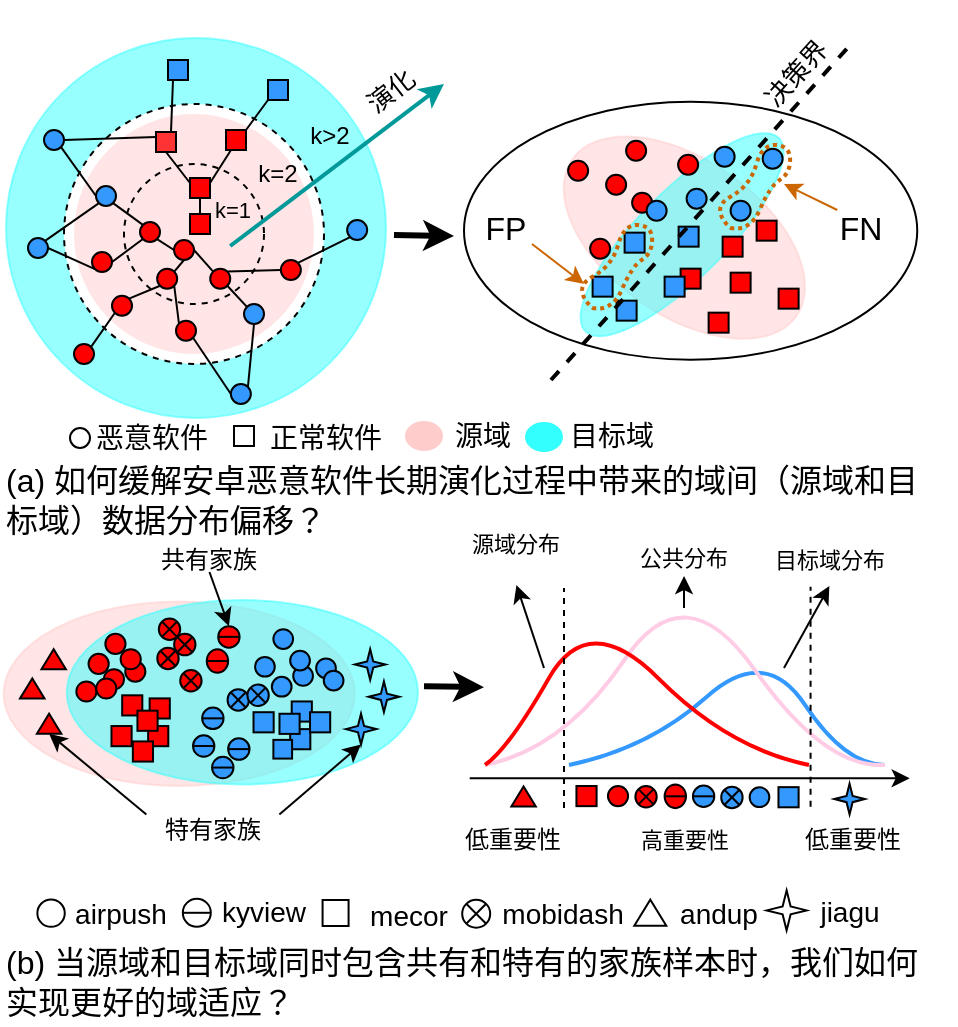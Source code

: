 <mxfile version="24.0.7" type="github">
  <diagram name="第 1 页" id="Jam8xNho5npcZTjq4bq5">
    <mxGraphModel dx="1224" dy="1978" grid="1" gridSize="10" guides="1" tooltips="1" connect="1" arrows="1" fold="1" page="1" pageScale="1" pageWidth="827" pageHeight="1169" math="0" shadow="0">
      <root>
        <mxCell id="0" />
        <mxCell id="1" parent="0" />
        <mxCell id="_DNDC2X9swd_PHKsb7SI-1" value="" style="ellipse;whiteSpace=wrap;html=1;fontColor=#000000;fillColor=none;" parent="1" vertex="1">
          <mxGeometry x="450" y="-961.17" width="226.62" height="129" as="geometry" />
        </mxCell>
        <mxCell id="_DNDC2X9swd_PHKsb7SI-2" value="" style="ellipse;whiteSpace=wrap;html=1;strokeColor=#FFCCCC;fillColor=#FFCCCC;rotation=-145;gradientColor=none;textOpacity=50;opacity=50;" parent="1" vertex="1">
          <mxGeometry x="491.81" y="-932.17" width="136.75" height="78" as="geometry" />
        </mxCell>
        <mxCell id="_DNDC2X9swd_PHKsb7SI-3" value="" style="ellipse;whiteSpace=wrap;html=1;strokeColor=#33FFFF;fillColor=#33FFFF;rotation=-45;gradientColor=none;textOpacity=50;opacity=50;" parent="1" vertex="1">
          <mxGeometry x="490.68" y="-916.56" width="136.75" height="43.79" as="geometry" />
        </mxCell>
        <mxCell id="_DNDC2X9swd_PHKsb7SI-4" value="" style="ellipse;whiteSpace=wrap;html=1;aspect=fixed;strokeColor=#33FFFF;fillColor=#33FFFF;opacity=50;" parent="1" vertex="1">
          <mxGeometry x="221" y="-993" width="190" height="190" as="geometry" />
        </mxCell>
        <mxCell id="_DNDC2X9swd_PHKsb7SI-5" value="" style="ellipse;whiteSpace=wrap;html=1;aspect=fixed;strokeColor=#000000;fillColor=#FFFFFF;dashed=1;" parent="1" vertex="1">
          <mxGeometry x="250" y="-960" width="130" height="130" as="geometry" />
        </mxCell>
        <mxCell id="_DNDC2X9swd_PHKsb7SI-6" value="" style="ellipse;whiteSpace=wrap;html=1;aspect=fixed;strokeColor=none;fillColor=#FFCCCC;dashed=1;opacity=50;" parent="1" vertex="1">
          <mxGeometry x="255" y="-955" width="120" height="120" as="geometry" />
        </mxCell>
        <mxCell id="_DNDC2X9swd_PHKsb7SI-7" value="" style="ellipse;whiteSpace=wrap;html=1;aspect=fixed;strokeColor=#000000;fillColor=none;dashed=1;" parent="1" vertex="1">
          <mxGeometry x="280" y="-930" width="70" height="70" as="geometry" />
        </mxCell>
        <mxCell id="_DNDC2X9swd_PHKsb7SI-8" style="rounded=0;orthogonalLoop=1;jettySize=auto;html=1;exitX=0.5;exitY=1;exitDx=0;exitDy=0;entryX=1;entryY=0;entryDx=0;entryDy=0;endArrow=none;endFill=0;" parent="1" source="_DNDC2X9swd_PHKsb7SI-9" target="_DNDC2X9swd_PHKsb7SI-13" edge="1">
          <mxGeometry relative="1" as="geometry" />
        </mxCell>
        <mxCell id="_DNDC2X9swd_PHKsb7SI-9" value="" style="ellipse;whiteSpace=wrap;html=1;aspect=fixed;strokeColor=#000000;fillColor=#FF0000;" parent="1" vertex="1">
          <mxGeometry x="305" y="-892" width="10" height="10" as="geometry" />
        </mxCell>
        <mxCell id="_DNDC2X9swd_PHKsb7SI-10" value="" style="endArrow=classic;html=1;rounded=0;strokeWidth=3;" parent="1" edge="1">
          <mxGeometry width="50" height="50" relative="1" as="geometry">
            <mxPoint x="415" y="-894.5" as="sourcePoint" />
            <mxPoint x="445" y="-894" as="targetPoint" />
          </mxGeometry>
        </mxCell>
        <mxCell id="_DNDC2X9swd_PHKsb7SI-11" style="rounded=0;orthogonalLoop=1;jettySize=auto;html=1;exitX=0;exitY=0;exitDx=0;exitDy=0;entryX=1;entryY=0.5;entryDx=0;entryDy=0;endArrow=none;endFill=0;" parent="1" source="_DNDC2X9swd_PHKsb7SI-12" target="_DNDC2X9swd_PHKsb7SI-9" edge="1">
          <mxGeometry relative="1" as="geometry" />
        </mxCell>
        <mxCell id="_DNDC2X9swd_PHKsb7SI-12" value="" style="ellipse;whiteSpace=wrap;html=1;aspect=fixed;strokeColor=#000000;fillColor=#FF0000;" parent="1" vertex="1">
          <mxGeometry x="323.12" y="-877.67" width="10" height="10" as="geometry" />
        </mxCell>
        <mxCell id="_DNDC2X9swd_PHKsb7SI-13" value="" style="ellipse;whiteSpace=wrap;html=1;aspect=fixed;strokeColor=#000000;fillColor=#FF0000;" parent="1" vertex="1">
          <mxGeometry x="296.58" y="-877.67" width="10" height="10" as="geometry" />
        </mxCell>
        <mxCell id="_DNDC2X9swd_PHKsb7SI-14" style="edgeStyle=none;rounded=0;orthogonalLoop=1;jettySize=auto;html=1;exitX=1;exitY=1;exitDx=0;exitDy=0;entryX=0;entryY=0.5;entryDx=0;entryDy=0;strokeColor=#000000;strokeWidth=1;endArrow=none;endFill=0;" parent="1" source="_DNDC2X9swd_PHKsb7SI-15" target="_DNDC2X9swd_PHKsb7SI-9" edge="1">
          <mxGeometry relative="1" as="geometry" />
        </mxCell>
        <mxCell id="_DNDC2X9swd_PHKsb7SI-15" value="" style="ellipse;whiteSpace=wrap;html=1;aspect=fixed;strokeColor=#000000;fillColor=#FF0000;" parent="1" vertex="1">
          <mxGeometry x="288" y="-901" width="10" height="10" as="geometry" />
        </mxCell>
        <mxCell id="_DNDC2X9swd_PHKsb7SI-16" style="edgeStyle=none;rounded=0;orthogonalLoop=1;jettySize=auto;html=1;exitX=1;exitY=0.5;exitDx=0;exitDy=0;entryX=0;entryY=1;entryDx=0;entryDy=0;strokeColor=#000000;strokeWidth=1;startArrow=none;startFill=0;endArrow=none;endFill=0;" parent="1" source="_DNDC2X9swd_PHKsb7SI-17" target="_DNDC2X9swd_PHKsb7SI-15" edge="1">
          <mxGeometry relative="1" as="geometry" />
        </mxCell>
        <mxCell id="_DNDC2X9swd_PHKsb7SI-17" value="" style="ellipse;whiteSpace=wrap;html=1;aspect=fixed;strokeColor=#000000;fillColor=#FF0000;" parent="1" vertex="1">
          <mxGeometry x="264" y="-886" width="10" height="10" as="geometry" />
        </mxCell>
        <mxCell id="_DNDC2X9swd_PHKsb7SI-18" style="edgeStyle=none;rounded=0;orthogonalLoop=1;jettySize=auto;html=1;exitX=0;exitY=0;exitDx=0;exitDy=0;entryX=1;entryY=1;entryDx=0;entryDy=0;endArrow=none;endFill=0;" parent="1" source="_DNDC2X9swd_PHKsb7SI-19" target="_DNDC2X9swd_PHKsb7SI-13" edge="1">
          <mxGeometry relative="1" as="geometry" />
        </mxCell>
        <mxCell id="_DNDC2X9swd_PHKsb7SI-19" value="" style="ellipse;whiteSpace=wrap;html=1;aspect=fixed;strokeColor=#000000;fillColor=#FF0000;" parent="1" vertex="1">
          <mxGeometry x="306" y="-851.67" width="10" height="10" as="geometry" />
        </mxCell>
        <mxCell id="_DNDC2X9swd_PHKsb7SI-20" style="edgeStyle=none;rounded=0;orthogonalLoop=1;jettySize=auto;html=1;exitX=1;exitY=0;exitDx=0;exitDy=0;entryX=0;entryY=1;entryDx=0;entryDy=0;endArrow=none;endFill=0;" parent="1" source="_DNDC2X9swd_PHKsb7SI-21" target="_DNDC2X9swd_PHKsb7SI-13" edge="1">
          <mxGeometry relative="1" as="geometry" />
        </mxCell>
        <mxCell id="_DNDC2X9swd_PHKsb7SI-21" value="" style="ellipse;whiteSpace=wrap;html=1;aspect=fixed;strokeColor=#000000;fillColor=#FF0000;" parent="1" vertex="1">
          <mxGeometry x="274" y="-864.17" width="10" height="10" as="geometry" />
        </mxCell>
        <mxCell id="_DNDC2X9swd_PHKsb7SI-22" style="edgeStyle=none;rounded=0;orthogonalLoop=1;jettySize=auto;html=1;exitX=0;exitY=0;exitDx=0;exitDy=0;entryX=1;entryY=1;entryDx=0;entryDy=0;endArrow=none;endFill=0;" parent="1" source="_DNDC2X9swd_PHKsb7SI-23" target="_DNDC2X9swd_PHKsb7SI-12" edge="1">
          <mxGeometry relative="1" as="geometry" />
        </mxCell>
        <mxCell id="_DNDC2X9swd_PHKsb7SI-23" value="" style="ellipse;whiteSpace=wrap;html=1;aspect=fixed;strokeColor=#000000;fillColor=#3399FF;" parent="1" vertex="1">
          <mxGeometry x="340" y="-860" width="10" height="10" as="geometry" />
        </mxCell>
        <mxCell id="_DNDC2X9swd_PHKsb7SI-24" style="edgeStyle=none;rounded=0;orthogonalLoop=1;jettySize=auto;html=1;exitX=0;exitY=0.5;exitDx=0;exitDy=0;entryX=1;entryY=0;entryDx=0;entryDy=0;endArrow=none;endFill=0;" parent="1" source="_DNDC2X9swd_PHKsb7SI-26" target="_DNDC2X9swd_PHKsb7SI-12" edge="1">
          <mxGeometry relative="1" as="geometry" />
        </mxCell>
        <mxCell id="_DNDC2X9swd_PHKsb7SI-25" style="edgeStyle=none;rounded=0;orthogonalLoop=1;jettySize=auto;html=1;exitX=1;exitY=0;exitDx=0;exitDy=0;entryX=0;entryY=1;entryDx=0;entryDy=0;strokeColor=#000000;strokeWidth=1;endArrow=none;endFill=0;" parent="1" source="_DNDC2X9swd_PHKsb7SI-26" target="_DNDC2X9swd_PHKsb7SI-47" edge="1">
          <mxGeometry relative="1" as="geometry" />
        </mxCell>
        <mxCell id="_DNDC2X9swd_PHKsb7SI-26" value="" style="ellipse;whiteSpace=wrap;html=1;aspect=fixed;strokeColor=#000000;fillColor=#FF0000;" parent="1" vertex="1">
          <mxGeometry x="358.43" y="-882" width="10" height="10" as="geometry" />
        </mxCell>
        <mxCell id="_DNDC2X9swd_PHKsb7SI-27" style="edgeStyle=none;rounded=0;orthogonalLoop=1;jettySize=auto;html=1;exitX=1;exitY=1;exitDx=0;exitDy=0;entryX=0;entryY=0;entryDx=0;entryDy=0;strokeColor=#000000;strokeWidth=1;startArrow=none;startFill=0;endArrow=none;endFill=0;" parent="1" source="_DNDC2X9swd_PHKsb7SI-28" target="_DNDC2X9swd_PHKsb7SI-15" edge="1">
          <mxGeometry relative="1" as="geometry" />
        </mxCell>
        <mxCell id="_DNDC2X9swd_PHKsb7SI-28" value="" style="ellipse;whiteSpace=wrap;html=1;aspect=fixed;strokeColor=#000000;fillColor=#3399FF;" parent="1" vertex="1">
          <mxGeometry x="266" y="-919" width="10" height="10" as="geometry" />
        </mxCell>
        <mxCell id="_DNDC2X9swd_PHKsb7SI-29" style="edgeStyle=none;rounded=0;orthogonalLoop=1;jettySize=auto;html=1;exitX=1;exitY=0.5;exitDx=0;exitDy=0;entryX=0;entryY=0.25;entryDx=0;entryDy=0;strokeColor=#000000;strokeWidth=1;endArrow=none;endFill=0;" parent="1" source="_DNDC2X9swd_PHKsb7SI-31" target="_DNDC2X9swd_PHKsb7SI-36" edge="1">
          <mxGeometry relative="1" as="geometry" />
        </mxCell>
        <mxCell id="_DNDC2X9swd_PHKsb7SI-30" style="edgeStyle=none;rounded=0;orthogonalLoop=1;jettySize=auto;html=1;exitX=1;exitY=1;exitDx=0;exitDy=0;entryX=0;entryY=0.5;entryDx=0;entryDy=0;strokeColor=#000000;strokeWidth=1;endArrow=none;endFill=0;" parent="1" source="_DNDC2X9swd_PHKsb7SI-31" target="_DNDC2X9swd_PHKsb7SI-28" edge="1">
          <mxGeometry relative="1" as="geometry" />
        </mxCell>
        <mxCell id="_DNDC2X9swd_PHKsb7SI-31" value="" style="ellipse;whiteSpace=wrap;html=1;aspect=fixed;strokeColor=#000000;fillColor=#3399FF;" parent="1" vertex="1">
          <mxGeometry x="240" y="-947" width="10" height="10" as="geometry" />
        </mxCell>
        <mxCell id="_DNDC2X9swd_PHKsb7SI-32" value="" style="whiteSpace=wrap;html=1;aspect=fixed;strokeColor=#000000;fillColor=#FF0000;" parent="1" vertex="1">
          <mxGeometry x="313" y="-923" width="10" height="10" as="geometry" />
        </mxCell>
        <mxCell id="_DNDC2X9swd_PHKsb7SI-33" style="edgeStyle=none;rounded=0;orthogonalLoop=1;jettySize=auto;html=1;exitX=0.25;exitY=1;exitDx=0;exitDy=0;entryX=1;entryY=0.25;entryDx=0;entryDy=0;strokeColor=#000000;strokeWidth=1;endArrow=none;endFill=0;" parent="1" source="_DNDC2X9swd_PHKsb7SI-34" target="_DNDC2X9swd_PHKsb7SI-32" edge="1">
          <mxGeometry relative="1" as="geometry" />
        </mxCell>
        <mxCell id="_DNDC2X9swd_PHKsb7SI-34" value="" style="whiteSpace=wrap;html=1;aspect=fixed;strokeColor=#000000;fillColor=#FF0000;" parent="1" vertex="1">
          <mxGeometry x="331" y="-947" width="10" height="10" as="geometry" />
        </mxCell>
        <mxCell id="_DNDC2X9swd_PHKsb7SI-35" style="edgeStyle=none;rounded=0;orthogonalLoop=1;jettySize=auto;html=1;exitX=0.5;exitY=1;exitDx=0;exitDy=0;entryX=0;entryY=0.25;entryDx=0;entryDy=0;strokeColor=#000000;strokeWidth=1;endArrow=none;endFill=0;" parent="1" source="_DNDC2X9swd_PHKsb7SI-36" target="_DNDC2X9swd_PHKsb7SI-32" edge="1">
          <mxGeometry relative="1" as="geometry" />
        </mxCell>
        <mxCell id="_DNDC2X9swd_PHKsb7SI-36" value="" style="whiteSpace=wrap;html=1;aspect=fixed;strokeColor=#000000;fillColor=#FF3333;" parent="1" vertex="1">
          <mxGeometry x="296" y="-946" width="10" height="10" as="geometry" />
        </mxCell>
        <mxCell id="_DNDC2X9swd_PHKsb7SI-37" style="edgeStyle=none;rounded=0;orthogonalLoop=1;jettySize=auto;html=1;exitX=0.25;exitY=1;exitDx=0;exitDy=0;entryX=0.75;entryY=0;entryDx=0;entryDy=0;strokeColor=#000000;strokeWidth=1;endArrow=none;endFill=0;" parent="1" source="_DNDC2X9swd_PHKsb7SI-38" target="_DNDC2X9swd_PHKsb7SI-36" edge="1">
          <mxGeometry relative="1" as="geometry" />
        </mxCell>
        <mxCell id="_DNDC2X9swd_PHKsb7SI-38" value="" style="whiteSpace=wrap;html=1;aspect=fixed;strokeColor=#000000;fillColor=#3399FF;" parent="1" vertex="1">
          <mxGeometry x="302" y="-982" width="10" height="10" as="geometry" />
        </mxCell>
        <mxCell id="_DNDC2X9swd_PHKsb7SI-39" style="edgeStyle=none;rounded=0;orthogonalLoop=1;jettySize=auto;html=1;exitX=0;exitY=1;exitDx=0;exitDy=0;entryX=1;entryY=0;entryDx=0;entryDy=0;strokeColor=#000000;strokeWidth=1;endArrow=none;endFill=0;" parent="1" source="_DNDC2X9swd_PHKsb7SI-40" target="_DNDC2X9swd_PHKsb7SI-34" edge="1">
          <mxGeometry relative="1" as="geometry" />
        </mxCell>
        <mxCell id="_DNDC2X9swd_PHKsb7SI-40" value="" style="whiteSpace=wrap;html=1;aspect=fixed;strokeColor=#000000;fillColor=#3399FF;" parent="1" vertex="1">
          <mxGeometry x="352" y="-972" width="10" height="10" as="geometry" />
        </mxCell>
        <mxCell id="_DNDC2X9swd_PHKsb7SI-41" style="edgeStyle=none;rounded=0;orthogonalLoop=1;jettySize=auto;html=1;exitX=1;exitY=0.5;exitDx=0;exitDy=0;entryX=0;entryY=1;entryDx=0;entryDy=0;strokeColor=#000000;strokeWidth=1;endArrow=none;endFill=0;" parent="1" source="_DNDC2X9swd_PHKsb7SI-43" target="_DNDC2X9swd_PHKsb7SI-17" edge="1">
          <mxGeometry relative="1" as="geometry" />
        </mxCell>
        <mxCell id="_DNDC2X9swd_PHKsb7SI-42" style="edgeStyle=none;rounded=0;orthogonalLoop=1;jettySize=auto;html=1;exitX=1;exitY=0;exitDx=0;exitDy=0;entryX=0;entryY=1;entryDx=0;entryDy=0;strokeColor=#000000;strokeWidth=1;endArrow=none;endFill=0;" parent="1" source="_DNDC2X9swd_PHKsb7SI-43" target="_DNDC2X9swd_PHKsb7SI-28" edge="1">
          <mxGeometry relative="1" as="geometry" />
        </mxCell>
        <mxCell id="_DNDC2X9swd_PHKsb7SI-43" value="" style="ellipse;whiteSpace=wrap;html=1;aspect=fixed;strokeColor=#000000;fillColor=#3399FF;" parent="1" vertex="1">
          <mxGeometry x="232" y="-893" width="10" height="10" as="geometry" />
        </mxCell>
        <mxCell id="_DNDC2X9swd_PHKsb7SI-44" style="edgeStyle=none;rounded=0;orthogonalLoop=1;jettySize=auto;html=1;exitX=1;exitY=0;exitDx=0;exitDy=0;entryX=0.5;entryY=1;entryDx=0;entryDy=0;strokeColor=#000000;strokeWidth=1;endArrow=none;endFill=0;" parent="1" source="_DNDC2X9swd_PHKsb7SI-46" target="_DNDC2X9swd_PHKsb7SI-23" edge="1">
          <mxGeometry relative="1" as="geometry" />
        </mxCell>
        <mxCell id="_DNDC2X9swd_PHKsb7SI-45" style="edgeStyle=none;rounded=0;orthogonalLoop=1;jettySize=auto;html=1;exitX=0;exitY=0.5;exitDx=0;exitDy=0;entryX=1;entryY=1;entryDx=0;entryDy=0;strokeColor=#000000;strokeWidth=1;endArrow=none;endFill=0;" parent="1" source="_DNDC2X9swd_PHKsb7SI-46" target="_DNDC2X9swd_PHKsb7SI-19" edge="1">
          <mxGeometry relative="1" as="geometry" />
        </mxCell>
        <mxCell id="_DNDC2X9swd_PHKsb7SI-46" value="" style="ellipse;whiteSpace=wrap;html=1;aspect=fixed;strokeColor=#000000;fillColor=#3399FF;" parent="1" vertex="1">
          <mxGeometry x="333.43" y="-820" width="10" height="10" as="geometry" />
        </mxCell>
        <mxCell id="_DNDC2X9swd_PHKsb7SI-47" value="" style="ellipse;whiteSpace=wrap;html=1;aspect=fixed;strokeColor=#000000;fillColor=#3399FF;" parent="1" vertex="1">
          <mxGeometry x="391.58" y="-902" width="10" height="10" as="geometry" />
        </mxCell>
        <mxCell id="_DNDC2X9swd_PHKsb7SI-48" style="edgeStyle=none;rounded=0;orthogonalLoop=1;jettySize=auto;html=1;exitX=1;exitY=0;exitDx=0;exitDy=0;entryX=0;entryY=1;entryDx=0;entryDy=0;strokeColor=#000000;strokeWidth=1;startArrow=none;startFill=0;endArrow=none;endFill=0;" parent="1" source="_DNDC2X9swd_PHKsb7SI-49" target="_DNDC2X9swd_PHKsb7SI-21" edge="1">
          <mxGeometry relative="1" as="geometry" />
        </mxCell>
        <mxCell id="_DNDC2X9swd_PHKsb7SI-49" value="" style="ellipse;whiteSpace=wrap;html=1;aspect=fixed;strokeColor=#000000;fillColor=#FF0000;" parent="1" vertex="1">
          <mxGeometry x="255" y="-840" width="10" height="10" as="geometry" />
        </mxCell>
        <mxCell id="_DNDC2X9swd_PHKsb7SI-50" value="" style="endArrow=classic;html=1;rounded=0;strokeWidth=2;strokeColor=#009999;" parent="1" edge="1">
          <mxGeometry width="50" height="50" relative="1" as="geometry">
            <mxPoint x="333.09" y="-889" as="sourcePoint" />
            <mxPoint x="440" y="-970" as="targetPoint" />
          </mxGeometry>
        </mxCell>
        <mxCell id="_DNDC2X9swd_PHKsb7SI-51" value="&lt;font style=&quot;font-size: 13px;&quot;&gt;演化&lt;/font&gt;" style="text;html=1;strokeColor=none;fillColor=none;align=center;verticalAlign=middle;whiteSpace=wrap;rounded=0;fontSize=16;rotation=322;" parent="1" vertex="1">
          <mxGeometry x="392.43" y="-977.38" width="41.47" height="18.76" as="geometry" />
        </mxCell>
        <mxCell id="_DNDC2X9swd_PHKsb7SI-52" value="&lt;font style=&quot;font-size: 13px;&quot;&gt;决策界&lt;/font&gt;" style="text;html=1;strokeColor=none;fillColor=none;align=center;verticalAlign=middle;whiteSpace=wrap;rounded=0;fontSize=16;rotation=312;" parent="1" vertex="1">
          <mxGeometry x="584.71" y="-994.84" width="60" height="37" as="geometry" />
        </mxCell>
        <mxCell id="_DNDC2X9swd_PHKsb7SI-53" value="" style="ellipse;whiteSpace=wrap;html=1;aspect=fixed;strokeColor=#000000;fontSize=16;fillColor=#FFFFFF;gradientColor=none;rotation=-90;container=0;" parent="1" vertex="1">
          <mxGeometry x="236.68" y="-562.27" width="13.696" height="13.696" as="geometry" />
        </mxCell>
        <mxCell id="_DNDC2X9swd_PHKsb7SI-54" value="" style="ellipse;whiteSpace=wrap;html=1;aspect=fixed;strokeColor=#000000;fillColor=#FFFFFF;" parent="1" vertex="1">
          <mxGeometry x="253" y="-798" width="10" height="10" as="geometry" />
        </mxCell>
        <mxCell id="_DNDC2X9swd_PHKsb7SI-55" value="&lt;span style=&quot;font-size: 14px;&quot;&gt;恶意软件&lt;/span&gt;" style="text;html=1;strokeColor=none;fillColor=none;align=center;verticalAlign=middle;whiteSpace=wrap;rounded=0;fontSize=16;" parent="1" vertex="1">
          <mxGeometry x="261" y="-809" width="66" height="30" as="geometry" />
        </mxCell>
        <mxCell id="_DNDC2X9swd_PHKsb7SI-56" value="" style="whiteSpace=wrap;html=1;aspect=fixed;strokeColor=#000000;fillColor=#FFFFFF;" parent="1" vertex="1">
          <mxGeometry x="335" y="-799" width="10" height="10" as="geometry" />
        </mxCell>
        <mxCell id="_DNDC2X9swd_PHKsb7SI-57" value="&lt;span style=&quot;font-size: 14px;&quot;&gt;正常软件&lt;/span&gt;" style="text;html=1;strokeColor=none;fillColor=none;align=center;verticalAlign=middle;whiteSpace=wrap;rounded=0;fontSize=16;" parent="1" vertex="1">
          <mxGeometry x="348" y="-809" width="66" height="30" as="geometry" />
        </mxCell>
        <mxCell id="_DNDC2X9swd_PHKsb7SI-58" value="" style="ellipse;whiteSpace=wrap;html=1;strokeColor=#FFFFFF;fontSize=14;fillColor=#FFCCCC;gradientColor=none;" parent="1" vertex="1">
          <mxGeometry x="420" y="-802" width="20" height="16" as="geometry" />
        </mxCell>
        <mxCell id="_DNDC2X9swd_PHKsb7SI-59" value="" style="ellipse;whiteSpace=wrap;html=1;strokeColor=#FFFFFF;fontSize=14;fillColor=#33FFFF;gradientColor=none;" parent="1" vertex="1">
          <mxGeometry x="480.0" y="-801.5" width="20" height="16" as="geometry" />
        </mxCell>
        <mxCell id="_DNDC2X9swd_PHKsb7SI-60" value="源域" style="text;html=1;strokeColor=none;fillColor=none;align=center;verticalAlign=middle;whiteSpace=wrap;rounded=0;fontSize=14;" parent="1" vertex="1">
          <mxGeometry x="439.06" y="-803" width="40.94" height="18" as="geometry" />
        </mxCell>
        <mxCell id="_DNDC2X9swd_PHKsb7SI-61" value="目标域" style="text;html=1;strokeColor=none;fillColor=none;align=center;verticalAlign=middle;whiteSpace=wrap;rounded=0;fontSize=14;" parent="1" vertex="1">
          <mxGeometry x="501.0" y="-802.5" width="45.54" height="17" as="geometry" />
        </mxCell>
        <mxCell id="_DNDC2X9swd_PHKsb7SI-62" value="&lt;span style=&quot;font-size: 14px;&quot;&gt;airpush&lt;/span&gt;" style="text;html=1;strokeColor=none;fillColor=none;align=center;verticalAlign=middle;whiteSpace=wrap;rounded=0;fontSize=16;" parent="1" vertex="1">
          <mxGeometry x="251.76" y="-564.27" width="52.87" height="16.27" as="geometry" />
        </mxCell>
        <mxCell id="_DNDC2X9swd_PHKsb7SI-63" value="" style="verticalLabelPosition=bottom;verticalAlign=top;html=1;shape=mxgraph.basic.4_point_star_2;dx=0.8;strokeColor=#000000;fontSize=16;fillColor=#FFFFFF;gradientColor=none;rotation=-90;" parent="1" vertex="1">
          <mxGeometry x="601.31" y="-566.8" width="20" height="20" as="geometry" />
        </mxCell>
        <mxCell id="_DNDC2X9swd_PHKsb7SI-64" value="" style="verticalLabelPosition=bottom;verticalAlign=top;html=1;shape=mxgraph.basic.acute_triangle;dx=0.5;rotation=0;fillColor=#FFFFFF;" parent="1" vertex="1">
          <mxGeometry x="535.15" y="-562.12" width="16" height="13" as="geometry" />
        </mxCell>
        <mxCell id="_DNDC2X9swd_PHKsb7SI-65" style="edgeStyle=none;rounded=0;orthogonalLoop=1;jettySize=auto;html=1;exitX=1;exitY=1;exitDx=0;exitDy=0;strokeColor=#CC6600;strokeWidth=1;endArrow=classic;endFill=1;" parent="1" source="_DNDC2X9swd_PHKsb7SI-66" edge="1">
          <mxGeometry relative="1" as="geometry">
            <mxPoint x="510" y="-870" as="targetPoint" />
          </mxGeometry>
        </mxCell>
        <mxCell id="_DNDC2X9swd_PHKsb7SI-66" value="FP" style="text;html=1;strokeColor=none;fillColor=none;align=center;verticalAlign=middle;whiteSpace=wrap;rounded=0;fontSize=16;rotation=0;" parent="1" vertex="1">
          <mxGeometry x="457.68" y="-905.67" width="26.32" height="15.67" as="geometry" />
        </mxCell>
        <mxCell id="_DNDC2X9swd_PHKsb7SI-67" style="edgeStyle=none;rounded=0;orthogonalLoop=1;jettySize=auto;html=1;exitX=0;exitY=0;exitDx=0;exitDy=0;strokeColor=#CC6600;strokeWidth=1;endArrow=classic;endFill=1;" parent="1" source="_DNDC2X9swd_PHKsb7SI-68" edge="1">
          <mxGeometry relative="1" as="geometry">
            <mxPoint x="610" y="-920" as="targetPoint" />
          </mxGeometry>
        </mxCell>
        <mxCell id="_DNDC2X9swd_PHKsb7SI-68" value="FN" style="text;html=1;strokeColor=none;fillColor=none;align=center;verticalAlign=middle;whiteSpace=wrap;rounded=0;fontSize=16;rotation=0;" parent="1" vertex="1">
          <mxGeometry x="636.62" y="-907" width="23.38" height="17" as="geometry" />
        </mxCell>
        <mxCell id="_DNDC2X9swd_PHKsb7SI-69" value="" style="ellipse;whiteSpace=wrap;html=1;aspect=fixed;strokeColor=#000000;fillColor=#FF0000;" parent="1" vertex="1">
          <mxGeometry x="513.06" y="-892.67" width="10" height="10" as="geometry" />
        </mxCell>
        <mxCell id="_DNDC2X9swd_PHKsb7SI-70" value="" style="whiteSpace=wrap;html=1;aspect=fixed;strokeColor=#000000;fillColor=#FF0000;" parent="1" vertex="1">
          <mxGeometry x="583.31" y="-875.67" width="10" height="10" as="geometry" />
        </mxCell>
        <mxCell id="_DNDC2X9swd_PHKsb7SI-71" value="" style="ellipse;whiteSpace=wrap;html=1;aspect=fixed;strokeColor=#000000;fillColor=#3399FF;" parent="1" vertex="1">
          <mxGeometry x="575.31" y="-938.67" width="10" height="10" as="geometry" />
        </mxCell>
        <mxCell id="_DNDC2X9swd_PHKsb7SI-72" value="" style="whiteSpace=wrap;html=1;aspect=fixed;strokeColor=#000000;fillColor=#3399FF;" parent="1" vertex="1">
          <mxGeometry x="526.31" y="-861.67" width="10" height="10" as="geometry" />
        </mxCell>
        <mxCell id="_DNDC2X9swd_PHKsb7SI-73" value="" style="ellipse;whiteSpace=wrap;html=1;aspect=fixed;strokeColor=#000000;fillColor=#FF0000;" parent="1" vertex="1">
          <mxGeometry x="531.06" y="-941.67" width="10" height="10" as="geometry" />
        </mxCell>
        <mxCell id="_DNDC2X9swd_PHKsb7SI-74" value="" style="ellipse;whiteSpace=wrap;html=1;aspect=fixed;strokeColor=#000000;fillColor=#FF0000;" parent="1" vertex="1">
          <mxGeometry x="502.06" y="-931.67" width="10" height="10" as="geometry" />
        </mxCell>
        <mxCell id="_DNDC2X9swd_PHKsb7SI-75" value="" style="ellipse;whiteSpace=wrap;html=1;aspect=fixed;strokeColor=#000000;fillColor=#FF0000;" parent="1" vertex="1">
          <mxGeometry x="534.06" y="-915.67" width="10" height="10" as="geometry" />
        </mxCell>
        <mxCell id="_DNDC2X9swd_PHKsb7SI-76" value="" style="ellipse;whiteSpace=wrap;html=1;aspect=fixed;strokeColor=#000000;fillColor=#FF0000;" parent="1" vertex="1">
          <mxGeometry x="521.06" y="-924.67" width="10" height="10" as="geometry" />
        </mxCell>
        <mxCell id="_DNDC2X9swd_PHKsb7SI-77" value="" style="whiteSpace=wrap;html=1;aspect=fixed;strokeColor=#000000;fillColor=#FF0000;" parent="1" vertex="1">
          <mxGeometry x="607.31" y="-867.67" width="10" height="10" as="geometry" />
        </mxCell>
        <mxCell id="_DNDC2X9swd_PHKsb7SI-78" value="" style="whiteSpace=wrap;html=1;aspect=fixed;strokeColor=#000000;fillColor=#FF0000;" parent="1" vertex="1">
          <mxGeometry x="579.31" y="-893.67" width="10" height="10" as="geometry" />
        </mxCell>
        <mxCell id="_DNDC2X9swd_PHKsb7SI-79" value="" style="whiteSpace=wrap;html=1;aspect=fixed;strokeColor=#000000;fillColor=#FF0000;direction=south;" parent="1" vertex="1">
          <mxGeometry x="572.31" y="-855.67" width="10" height="10" as="geometry" />
        </mxCell>
        <mxCell id="_DNDC2X9swd_PHKsb7SI-80" value="" style="whiteSpace=wrap;html=1;aspect=fixed;strokeColor=#000000;fillColor=#FF0000;" parent="1" vertex="1">
          <mxGeometry x="558.31" y="-877.67" width="10" height="10" as="geometry" />
        </mxCell>
        <mxCell id="_DNDC2X9swd_PHKsb7SI-81" value="" style="whiteSpace=wrap;html=1;aspect=fixed;strokeColor=#000000;fillColor=#3399FF;" parent="1" vertex="1">
          <mxGeometry x="550.31" y="-873.67" width="10" height="10" as="geometry" />
        </mxCell>
        <mxCell id="_DNDC2X9swd_PHKsb7SI-82" value="" style="whiteSpace=wrap;html=1;aspect=fixed;strokeColor=#000000;fillColor=#3399FF;" parent="1" vertex="1">
          <mxGeometry x="530.31" y="-895.67" width="10" height="10" as="geometry" />
        </mxCell>
        <mxCell id="_DNDC2X9swd_PHKsb7SI-83" value="" style="whiteSpace=wrap;html=1;aspect=fixed;strokeColor=#000000;fillColor=#3399FF;" parent="1" vertex="1">
          <mxGeometry x="557.31" y="-898.67" width="10" height="10" as="geometry" />
        </mxCell>
        <mxCell id="_DNDC2X9swd_PHKsb7SI-84" value="" style="ellipse;whiteSpace=wrap;html=1;aspect=fixed;strokeColor=#000000;fillColor=#3399FF;" parent="1" vertex="1">
          <mxGeometry x="599.31" y="-937.67" width="10" height="10" as="geometry" />
        </mxCell>
        <mxCell id="_DNDC2X9swd_PHKsb7SI-85" value="" style="ellipse;whiteSpace=wrap;html=1;aspect=fixed;strokeColor=#000000;fillColor=#3399FF;" parent="1" vertex="1">
          <mxGeometry x="541.31" y="-911.67" width="10" height="10" as="geometry" />
        </mxCell>
        <mxCell id="_DNDC2X9swd_PHKsb7SI-86" value="" style="ellipse;whiteSpace=wrap;html=1;aspect=fixed;strokeColor=#000000;fillColor=#3399FF;" parent="1" vertex="1">
          <mxGeometry x="561.31" y="-917.67" width="10" height="10" as="geometry" />
        </mxCell>
        <mxCell id="_DNDC2X9swd_PHKsb7SI-87" value="" style="ellipse;whiteSpace=wrap;html=1;aspect=fixed;strokeColor=#000000;fillColor=#3399FF;" parent="1" vertex="1">
          <mxGeometry x="583.31" y="-911.67" width="10" height="10" as="geometry" />
        </mxCell>
        <mxCell id="_DNDC2X9swd_PHKsb7SI-88" value="" style="whiteSpace=wrap;html=1;aspect=fixed;strokeColor=#000000;fillColor=#3399FF;" parent="1" vertex="1">
          <mxGeometry x="514.31" y="-873.67" width="10" height="10" as="geometry" />
        </mxCell>
        <mxCell id="_DNDC2X9swd_PHKsb7SI-89" value="" style="ellipse;whiteSpace=wrap;html=1;aspect=fixed;strokeColor=#000000;fillColor=#FF0000;" parent="1" vertex="1">
          <mxGeometry x="557.06" y="-934.67" width="10" height="10" as="geometry" />
        </mxCell>
        <mxCell id="_DNDC2X9swd_PHKsb7SI-90" value="" style="whiteSpace=wrap;html=1;aspect=fixed;strokeColor=#000000;fillColor=#FF0000;" parent="1" vertex="1">
          <mxGeometry x="596.31" y="-901.67" width="10" height="10" as="geometry" />
        </mxCell>
        <mxCell id="_DNDC2X9swd_PHKsb7SI-91" value="" style="endArrow=none;dashed=1;html=1;rounded=0;fontColor=#000000;startArrow=none;strokeWidth=2;" parent="1" edge="1">
          <mxGeometry width="50" height="50" relative="1" as="geometry">
            <mxPoint x="493.49" y="-822" as="sourcePoint" />
            <mxPoint x="643.49" y="-990" as="targetPoint" />
          </mxGeometry>
        </mxCell>
        <mxCell id="_DNDC2X9swd_PHKsb7SI-92" value="" style="curved=1;endArrow=none;html=1;rounded=0;endFill=0;strokeWidth=2;strokeColor=#CC6600;dashed=1;dashPattern=1 1;" parent="1" edge="1">
          <mxGeometry width="50" height="50" relative="1" as="geometry">
            <mxPoint x="583.06" y="-898" as="sourcePoint" />
            <mxPoint x="583.06" y="-898" as="targetPoint" />
            <Array as="points">
              <mxPoint x="593.06" y="-896" />
              <mxPoint x="603.06" y="-919" />
              <mxPoint x="613.06" y="-925.33" />
              <mxPoint x="613.06" y="-939" />
              <mxPoint x="599" y="-940" />
              <mxPoint x="593.06" y="-919" />
              <mxPoint x="573.06" y="-908" />
            </Array>
          </mxGeometry>
        </mxCell>
        <mxCell id="_DNDC2X9swd_PHKsb7SI-93" value="" style="curved=1;endArrow=none;html=1;rounded=0;endFill=0;strokeWidth=2;strokeColor=#CC6600;dashed=1;dashPattern=1 1;" parent="1" edge="1">
          <mxGeometry width="50" height="50" relative="1" as="geometry">
            <mxPoint x="514.06" y="-858" as="sourcePoint" />
            <mxPoint x="514.06" y="-858" as="targetPoint" />
            <Array as="points">
              <mxPoint x="524.06" y="-856" />
              <mxPoint x="534.06" y="-879" />
              <mxPoint x="544.06" y="-885.33" />
              <mxPoint x="544.06" y="-899" />
              <mxPoint x="530" y="-900" />
              <mxPoint x="524.06" y="-879" />
              <mxPoint x="504.06" y="-868" />
            </Array>
          </mxGeometry>
        </mxCell>
        <mxCell id="_DNDC2X9swd_PHKsb7SI-94" value="&lt;span style=&quot;font-size: 14px;&quot;&gt;mecor&lt;/span&gt;" style="text;html=1;strokeColor=none;fillColor=none;align=center;verticalAlign=middle;whiteSpace=wrap;rounded=0;fontSize=16;" parent="1" vertex="1">
          <mxGeometry x="398.59" y="-565.42" width="46.75" height="20" as="geometry" />
        </mxCell>
        <mxCell id="_DNDC2X9swd_PHKsb7SI-95" value="" style="whiteSpace=wrap;html=1;aspect=fixed;strokeColor=#000000;fontSize=16;fillColor=#FFFFFF;gradientColor=none;rotation=0;" parent="1" vertex="1">
          <mxGeometry x="379.29" y="-562" width="13" height="13" as="geometry" />
        </mxCell>
        <mxCell id="_DNDC2X9swd_PHKsb7SI-96" value="&lt;font style=&quot;font-size: 12px;&quot;&gt;特有家族&lt;/font&gt;" style="text;html=1;strokeColor=none;fillColor=none;align=center;verticalAlign=middle;whiteSpace=wrap;rounded=0;fontSize=14;" parent="1" vertex="1">
          <mxGeometry x="257.95" y="-604.77" width="132.97" height="14" as="geometry" />
        </mxCell>
        <mxCell id="_DNDC2X9swd_PHKsb7SI-97" value="&lt;font style=&quot;font-size: 12px;&quot;&gt;共有家族&lt;/font&gt;" style="text;html=1;strokeColor=none;fillColor=none;align=center;verticalAlign=middle;whiteSpace=wrap;rounded=0;fontSize=14;" parent="1" vertex="1">
          <mxGeometry x="267.27" y="-740" width="110.91" height="14" as="geometry" />
        </mxCell>
        <mxCell id="_DNDC2X9swd_PHKsb7SI-98" value="" style="shape=sumEllipse;perimeter=ellipsePerimeter;whiteSpace=wrap;html=1;backgroundOutline=1;fillColor=#FFFFFF;" parent="1" vertex="1">
          <mxGeometry x="449.1" y="-562.12" width="14" height="14" as="geometry" />
        </mxCell>
        <mxCell id="_DNDC2X9swd_PHKsb7SI-99" value="" style="shape=lineEllipse;perimeter=ellipsePerimeter;whiteSpace=wrap;html=1;backgroundOutline=1;fillColor=#FFFFFF;" parent="1" vertex="1">
          <mxGeometry x="309.41" y="-562.6" width="14" height="14" as="geometry" />
        </mxCell>
        <mxCell id="_DNDC2X9swd_PHKsb7SI-100" value="&lt;span style=&quot;font-size: 14px;&quot;&gt;mobidash&lt;/span&gt;" style="text;html=1;strokeColor=none;fillColor=none;align=center;verticalAlign=middle;whiteSpace=wrap;rounded=0;fontSize=16;" parent="1" vertex="1">
          <mxGeometry x="471.2" y="-565.8" width="56.8" height="20" as="geometry" />
        </mxCell>
        <mxCell id="_DNDC2X9swd_PHKsb7SI-101" value="&lt;span style=&quot;font-size: 14px;&quot;&gt;kyview&lt;/span&gt;" style="text;html=1;strokeColor=none;fillColor=none;align=center;verticalAlign=middle;whiteSpace=wrap;rounded=0;fontSize=16;" parent="1" vertex="1">
          <mxGeometry x="331.15" y="-566.8" width="37.94" height="20" as="geometry" />
        </mxCell>
        <mxCell id="_DNDC2X9swd_PHKsb7SI-102" style="edgeStyle=none;rounded=0;orthogonalLoop=1;jettySize=auto;html=1;entryX=1;entryY=0.5;entryDx=0;entryDy=0;strokeColor=#CC6600;strokeWidth=1;endArrow=classic;endFill=1;" parent="1" edge="1">
          <mxGeometry relative="1" as="geometry">
            <mxPoint x="474.73" y="-572" as="sourcePoint" />
            <mxPoint x="474.73" y="-572" as="targetPoint" />
          </mxGeometry>
        </mxCell>
        <mxCell id="_DNDC2X9swd_PHKsb7SI-103" style="edgeStyle=none;rounded=0;orthogonalLoop=1;jettySize=auto;html=1;exitX=0.5;exitY=0;exitDx=0;exitDy=0;entryX=0.5;entryY=1;entryDx=0;entryDy=0;strokeColor=#000000;strokeWidth=1;startArrow=none;startFill=0;endArrow=none;endFill=0;" parent="1" source="_DNDC2X9swd_PHKsb7SI-104" target="_DNDC2X9swd_PHKsb7SI-32" edge="1">
          <mxGeometry relative="1" as="geometry" />
        </mxCell>
        <mxCell id="_DNDC2X9swd_PHKsb7SI-104" value="" style="whiteSpace=wrap;html=1;aspect=fixed;strokeColor=#000000;fillColor=#FF0000;" parent="1" vertex="1">
          <mxGeometry x="313" y="-905" width="10" height="10" as="geometry" />
        </mxCell>
        <mxCell id="_DNDC2X9swd_PHKsb7SI-105" value="&lt;font style=&quot;font-size: 11px;&quot;&gt;k=1&lt;/font&gt;" style="text;html=1;strokeColor=none;fillColor=none;align=center;verticalAlign=middle;whiteSpace=wrap;rounded=0;" parent="1" vertex="1">
          <mxGeometry x="324.45" y="-912" width="20.55" height="10" as="geometry" />
        </mxCell>
        <mxCell id="_DNDC2X9swd_PHKsb7SI-106" value="k=2" style="text;html=1;strokeColor=none;fillColor=none;align=center;verticalAlign=middle;whiteSpace=wrap;rounded=0;" parent="1" vertex="1">
          <mxGeometry x="346" y="-934.67" width="22" height="19" as="geometry" />
        </mxCell>
        <mxCell id="_DNDC2X9swd_PHKsb7SI-107" value="k&amp;gt;2" style="text;html=1;strokeColor=none;fillColor=none;align=center;verticalAlign=middle;whiteSpace=wrap;rounded=0;" parent="1" vertex="1">
          <mxGeometry x="372.43" y="-953.67" width="22" height="19" as="geometry" />
        </mxCell>
        <mxCell id="_DNDC2X9swd_PHKsb7SI-108" value="&lt;span style=&quot;font-size: 14px;&quot;&gt;jiagu&lt;br&gt;&lt;/span&gt;" style="text;html=1;strokeColor=none;fillColor=none;align=center;verticalAlign=middle;whiteSpace=wrap;rounded=0;fontSize=16;" parent="1" vertex="1">
          <mxGeometry x="623.51" y="-566.8" width="37.94" height="20" as="geometry" />
        </mxCell>
        <mxCell id="_DNDC2X9swd_PHKsb7SI-109" value="&lt;font style=&quot;font-size: 14px;&quot;&gt;andup&lt;/font&gt;" style="text;html=1;strokeColor=none;fillColor=none;align=center;verticalAlign=middle;whiteSpace=wrap;rounded=0;fontSize=16;" parent="1" vertex="1">
          <mxGeometry x="557.06" y="-565.65" width="40.73" height="20" as="geometry" />
        </mxCell>
        <mxCell id="_DNDC2X9swd_PHKsb7SI-110" value="" style="endArrow=classic;html=1;rounded=0;" parent="1" edge="1">
          <mxGeometry width="50" height="50" relative="1" as="geometry">
            <mxPoint x="452.84" y="-622.84" as="sourcePoint" />
            <mxPoint x="672.84" y="-622.84" as="targetPoint" />
          </mxGeometry>
        </mxCell>
        <mxCell id="_DNDC2X9swd_PHKsb7SI-111" value="" style="curved=1;endArrow=none;html=1;rounded=0;endFill=0;strokeWidth=2;strokeColor=#3399FF;" parent="1" edge="1">
          <mxGeometry width="50" height="50" relative="1" as="geometry">
            <mxPoint x="502.5" y="-629.51" as="sourcePoint" />
            <mxPoint x="660.5" y="-629.51" as="targetPoint" />
            <Array as="points">
              <mxPoint x="542.31" y="-637.69" />
              <mxPoint x="600.5" y="-689.51" />
              <mxPoint x="640.5" y="-629.51" />
            </Array>
          </mxGeometry>
        </mxCell>
        <mxCell id="_DNDC2X9swd_PHKsb7SI-112" value="" style="curved=1;endArrow=none;html=1;rounded=0;endFill=0;strokeColor=#FFCCE6;strokeWidth=2;" parent="1" edge="1">
          <mxGeometry width="50" height="50" relative="1" as="geometry">
            <mxPoint x="660.5" y="-629.51" as="sourcePoint" />
            <mxPoint x="460.5" y="-629.51" as="targetPoint" />
            <Array as="points">
              <mxPoint x="630.31" y="-627.69" />
              <mxPoint x="560.31" y="-726.69" />
              <mxPoint x="500.31" y="-637.69" />
            </Array>
          </mxGeometry>
        </mxCell>
        <mxCell id="_DNDC2X9swd_PHKsb7SI-113" value="" style="curved=1;endArrow=none;html=1;rounded=0;endFill=0;strokeWidth=2;strokeColor=#FF0000;" parent="1" edge="1">
          <mxGeometry width="50" height="50" relative="1" as="geometry">
            <mxPoint x="622.5" y="-629.51" as="sourcePoint" />
            <mxPoint x="460.5" y="-629.51" as="targetPoint" />
            <Array as="points">
              <mxPoint x="582.31" y="-637.69" />
              <mxPoint x="512.31" y="-707.69" />
              <mxPoint x="472.31" y="-637.69" />
            </Array>
          </mxGeometry>
        </mxCell>
        <mxCell id="_DNDC2X9swd_PHKsb7SI-114" value="&lt;font style=&quot;font-size: 11px;&quot;&gt;源域分布&lt;/font&gt;" style="text;html=1;strokeColor=none;fillColor=none;align=center;verticalAlign=middle;whiteSpace=wrap;rounded=0;" parent="1" vertex="1">
          <mxGeometry x="446.22" y="-753.5" width="60" height="27" as="geometry" />
        </mxCell>
        <mxCell id="_DNDC2X9swd_PHKsb7SI-115" value="&lt;font style=&quot;font-size: 11px;&quot;&gt;目标域分布&lt;/font&gt;" style="text;html=1;strokeColor=none;fillColor=none;align=center;verticalAlign=middle;whiteSpace=wrap;rounded=0;" parent="1" vertex="1">
          <mxGeometry x="602.67" y="-746.0" width="60" height="27" as="geometry" />
        </mxCell>
        <mxCell id="_DNDC2X9swd_PHKsb7SI-116" value="&lt;font style=&quot;font-size: 11px;&quot;&gt;公共分布&lt;/font&gt;" style="text;html=1;strokeColor=none;fillColor=none;align=center;verticalAlign=middle;whiteSpace=wrap;rounded=0;" parent="1" vertex="1">
          <mxGeometry x="530.06" y="-742" width="59.94" height="18" as="geometry" />
        </mxCell>
        <mxCell id="_DNDC2X9swd_PHKsb7SI-117" value="&lt;font style=&quot;font-size: 16px;&quot;&gt;&lt;font style=&quot;font-size: 16px;&quot;&gt;(a) 如何缓解安卓恶意软件长期演化过程中带来的域间（源域和目标域）数据分布偏移？&lt;/font&gt;&lt;/font&gt;" style="text;html=1;strokeColor=none;fillColor=none;align=left;verticalAlign=middle;whiteSpace=wrap;rounded=0;fontSize=14;" parent="1" vertex="1">
          <mxGeometry x="219.28" y="-790" width="460.72" height="56" as="geometry" />
        </mxCell>
        <mxCell id="_DNDC2X9swd_PHKsb7SI-118" value="&lt;font style=&quot;font-size: 16px;&quot;&gt;(b) 当源域和目标域同时包含共有和特有的家族样本时，我们如何实现更好的域适应？&lt;/font&gt;" style="text;html=1;strokeColor=none;fillColor=none;align=left;verticalAlign=middle;whiteSpace=wrap;rounded=0;fontSize=14;" parent="1" vertex="1">
          <mxGeometry x="218.81" y="-541.12" width="467.97" height="41.12" as="geometry" />
        </mxCell>
        <mxCell id="_DNDC2X9swd_PHKsb7SI-119" value="" style="endArrow=classic;html=1;rounded=0;entryX=0.5;entryY=1;entryDx=0;entryDy=0;" parent="1" edge="1">
          <mxGeometry width="50" height="50" relative="1" as="geometry">
            <mxPoint x="490" y="-678" as="sourcePoint" />
            <mxPoint x="476.22" y="-719.5" as="targetPoint" />
          </mxGeometry>
        </mxCell>
        <mxCell id="_DNDC2X9swd_PHKsb7SI-120" value="" style="endArrow=classic;html=1;rounded=0;entryX=0.5;entryY=1;entryDx=0;entryDy=0;" parent="1" target="_DNDC2X9swd_PHKsb7SI-116" edge="1">
          <mxGeometry width="50" height="50" relative="1" as="geometry">
            <mxPoint x="560" y="-708" as="sourcePoint" />
            <mxPoint x="520" y="-698" as="targetPoint" />
          </mxGeometry>
        </mxCell>
        <mxCell id="_DNDC2X9swd_PHKsb7SI-121" value="" style="endArrow=classic;html=1;rounded=0;entryX=0.5;entryY=1;entryDx=0;entryDy=0;" parent="1" target="_DNDC2X9swd_PHKsb7SI-115" edge="1">
          <mxGeometry width="50" height="50" relative="1" as="geometry">
            <mxPoint x="610" y="-678" as="sourcePoint" />
            <mxPoint x="492" y="-704" as="targetPoint" />
          </mxGeometry>
        </mxCell>
        <mxCell id="_DNDC2X9swd_PHKsb7SI-122" value="" style="ellipse;whiteSpace=wrap;html=1;fillColor=#FFCCCC;strokeColor=#FFCCCC;opacity=50;rotation=0;container=0;" parent="1" vertex="1">
          <mxGeometry x="219.81" y="-711.231" width="175.643" height="92.231" as="geometry" />
        </mxCell>
        <mxCell id="_DNDC2X9swd_PHKsb7SI-123" value="" style="ellipse;whiteSpace=wrap;html=1;rotation=0;fillColor=#33FFFF;strokeColor=#33FFFF;opacity=50;container=0;" parent="1" vertex="1">
          <mxGeometry x="251.357" y="-712" width="175.643" height="92.231" as="geometry" />
        </mxCell>
        <mxCell id="_DNDC2X9swd_PHKsb7SI-124" value="" style="verticalLabelPosition=bottom;verticalAlign=top;html=1;shape=mxgraph.basic.acute_triangle;dx=0.5;rotation=0;fillColor=#FF0000;container=0;" parent="1" vertex="1">
          <mxGeometry x="228.035" y="-672.802" width="12.219" height="9.992" as="geometry" />
        </mxCell>
        <mxCell id="_DNDC2X9swd_PHKsb7SI-125" value="" style="verticalLabelPosition=bottom;verticalAlign=top;html=1;shape=mxgraph.basic.acute_triangle;dx=0.5;rotation=0;fillColor=#FF0000;container=0;" parent="1" vertex="1">
          <mxGeometry x="236.435" y="-655.124" width="12.219" height="9.992" as="geometry" />
        </mxCell>
        <mxCell id="_DNDC2X9swd_PHKsb7SI-126" value="" style="whiteSpace=wrap;html=1;aspect=fixed;strokeColor=#000000;fontSize=16;fillColor=#FF0000;gradientColor=none;rotation=0;container=0;" parent="1" vertex="1">
          <mxGeometry x="279.086" y="-664.347" width="10.073" height="10.073" as="geometry" />
        </mxCell>
        <mxCell id="_DNDC2X9swd_PHKsb7SI-127" value="" style="whiteSpace=wrap;html=1;aspect=fixed;strokeColor=#000000;fontSize=16;fillColor=#FF0000;gradientColor=none;rotation=0;container=0;" parent="1" vertex="1">
          <mxGeometry x="292.068" y="-648.975" width="10.073" height="10.073" as="geometry" />
        </mxCell>
        <mxCell id="_DNDC2X9swd_PHKsb7SI-128" value="" style="whiteSpace=wrap;html=1;aspect=fixed;strokeColor=#000000;fontSize=16;fillColor=#FF0000;gradientColor=none;rotation=0;container=0;" parent="1" vertex="1">
          <mxGeometry x="273.74" y="-648.975" width="10.073" height="10.073" as="geometry" />
        </mxCell>
        <mxCell id="_DNDC2X9swd_PHKsb7SI-129" value="" style="whiteSpace=wrap;html=1;aspect=fixed;strokeColor=#000000;fontSize=16;fillColor=#FF0000;gradientColor=none;rotation=0;container=0;" parent="1" vertex="1">
          <mxGeometry x="292.832" y="-662.81" width="10.073" height="10.073" as="geometry" />
        </mxCell>
        <mxCell id="_DNDC2X9swd_PHKsb7SI-130" value="" style="whiteSpace=wrap;html=1;aspect=fixed;strokeColor=#000000;fontSize=16;fillColor=#FF0000;gradientColor=none;rotation=0;container=0;" parent="1" vertex="1">
          <mxGeometry x="286.722" y="-656.661" width="10.073" height="10.073" as="geometry" />
        </mxCell>
        <mxCell id="_DNDC2X9swd_PHKsb7SI-131" value="" style="whiteSpace=wrap;html=1;aspect=fixed;strokeColor=#000000;fontSize=16;fillColor=#3399FF;gradientColor=none;rotation=0;container=0;" parent="1" vertex="1">
          <mxGeometry x="363.089" y="-647.438" width="10.073" height="10.073" as="geometry" />
        </mxCell>
        <mxCell id="_DNDC2X9swd_PHKsb7SI-132" value="" style="whiteSpace=wrap;html=1;aspect=fixed;strokeColor=#000000;fontSize=16;fillColor=#3399FF;gradientColor=none;rotation=0;container=0;" parent="1" vertex="1">
          <mxGeometry x="363.853" y="-661.273" width="10.073" height="10.073" as="geometry" />
        </mxCell>
        <mxCell id="_DNDC2X9swd_PHKsb7SI-133" value="" style="whiteSpace=wrap;html=1;aspect=fixed;strokeColor=#000000;fontSize=16;fillColor=#3399FF;gradientColor=none;rotation=0;container=0;" parent="1" vertex="1">
          <mxGeometry x="354.689" y="-642.058" width="9.354" height="9.354" as="geometry" />
        </mxCell>
        <mxCell id="_DNDC2X9swd_PHKsb7SI-134" value="" style="whiteSpace=wrap;html=1;aspect=fixed;strokeColor=#000000;fontSize=16;fillColor=#3399FF;gradientColor=none;rotation=0;container=0;" parent="1" vertex="1">
          <mxGeometry x="357.743" y="-655.124" width="10.073" height="10.073" as="geometry" />
        </mxCell>
        <mxCell id="_DNDC2X9swd_PHKsb7SI-135" value="" style="whiteSpace=wrap;html=1;aspect=fixed;strokeColor=#000000;fontSize=16;fillColor=#3399FF;gradientColor=none;rotation=0;container=0;" parent="1" vertex="1">
          <mxGeometry x="373.017" y="-655.893" width="10.073" height="10.073" as="geometry" />
        </mxCell>
        <mxCell id="_DNDC2X9swd_PHKsb7SI-136" value="" style="ellipse;whiteSpace=wrap;html=1;aspect=fixed;strokeColor=#000000;fontSize=16;fillColor=#3399FF;gradientColor=none;rotation=0;container=0;" parent="1" vertex="1">
          <mxGeometry x="354.689" y="-697.397" width="9.854" height="9.854" as="geometry" />
        </mxCell>
        <mxCell id="_DNDC2X9swd_PHKsb7SI-137" value="" style="verticalLabelPosition=bottom;verticalAlign=top;html=1;shape=mxgraph.basic.acute_triangle;dx=0.5;rotation=0;fillColor=#FF0000;container=0;" parent="1" vertex="1">
          <mxGeometry x="238.726" y="-687.405" width="12.219" height="9.992" as="geometry" />
        </mxCell>
        <mxCell id="_DNDC2X9swd_PHKsb7SI-138" value="" style="ellipse;whiteSpace=wrap;html=1;aspect=fixed;strokeColor=#000000;fontSize=16;fillColor=#3399FF;gradientColor=none;rotation=0;container=0;" parent="1" vertex="1">
          <mxGeometry x="364.616" y="-678.95" width="9.854" height="9.854" as="geometry" />
        </mxCell>
        <mxCell id="_DNDC2X9swd_PHKsb7SI-139" value="" style="ellipse;whiteSpace=wrap;html=1;aspect=fixed;strokeColor=#000000;fontSize=16;fillColor=#3399FF;gradientColor=none;rotation=0;container=0;" parent="1" vertex="1">
          <mxGeometry x="363.089" y="-686.636" width="9.854" height="9.854" as="geometry" />
        </mxCell>
        <mxCell id="_DNDC2X9swd_PHKsb7SI-140" value="" style="ellipse;whiteSpace=wrap;html=1;aspect=fixed;strokeColor=#000000;fontSize=16;fillColor=#3399FF;gradientColor=none;rotation=0;container=0;" parent="1" vertex="1">
          <mxGeometry x="345.525" y="-683.562" width="9.854" height="9.854" as="geometry" />
        </mxCell>
        <mxCell id="_DNDC2X9swd_PHKsb7SI-141" value="" style="ellipse;whiteSpace=wrap;html=1;aspect=fixed;strokeColor=#000000;fontSize=16;fillColor=#3399FF;gradientColor=none;rotation=0;container=0;" parent="1" vertex="1">
          <mxGeometry x="353.925" y="-673.57" width="9.854" height="9.854" as="geometry" />
        </mxCell>
        <mxCell id="_DNDC2X9swd_PHKsb7SI-142" value="" style="ellipse;whiteSpace=wrap;html=1;aspect=fixed;strokeColor=#000000;fontSize=16;fillColor=#FF0000;gradientColor=none;rotation=0;container=0;" parent="1" vertex="1">
          <mxGeometry x="270.685" y="-695.091" width="10.073" height="10.073" as="geometry" />
        </mxCell>
        <mxCell id="_DNDC2X9swd_PHKsb7SI-143" value="" style="ellipse;whiteSpace=wrap;html=1;aspect=fixed;strokeColor=#000000;fontSize=16;fillColor=#FF0000;gradientColor=none;rotation=0;container=0;" parent="1" vertex="1">
          <mxGeometry x="280.613" y="-681.256" width="10.073" height="10.073" as="geometry" />
        </mxCell>
        <mxCell id="_DNDC2X9swd_PHKsb7SI-144" value="" style="ellipse;whiteSpace=wrap;html=1;aspect=fixed;strokeColor=#000000;fontSize=16;fillColor=#FF0000;gradientColor=none;rotation=0;container=0;" parent="1" vertex="1">
          <mxGeometry x="278.322" y="-687.405" width="10.073" height="10.073" as="geometry" />
        </mxCell>
        <mxCell id="_DNDC2X9swd_PHKsb7SI-145" value="" style="ellipse;whiteSpace=wrap;html=1;aspect=fixed;strokeColor=#000000;fontSize=16;fillColor=#FF0000;gradientColor=none;rotation=0;container=0;" parent="1" vertex="1">
          <mxGeometry x="262.285" y="-685.099" width="10.073" height="10.073" as="geometry" />
        </mxCell>
        <mxCell id="_DNDC2X9swd_PHKsb7SI-146" value="" style="ellipse;whiteSpace=wrap;html=1;aspect=fixed;strokeColor=#000000;fontSize=16;fillColor=#FF0000;gradientColor=none;rotation=0;container=0;" parent="1" vertex="1">
          <mxGeometry x="269.922" y="-677.413" width="10.073" height="10.073" as="geometry" />
        </mxCell>
        <mxCell id="_DNDC2X9swd_PHKsb7SI-147" value="" style="shape=sumEllipse;perimeter=ellipsePerimeter;whiteSpace=wrap;html=1;backgroundOutline=1;fillColor=#FF0000;container=0;" parent="1" vertex="1">
          <mxGeometry x="297.414" y="-702.777" width="10.691" height="10.76" as="geometry" />
        </mxCell>
        <mxCell id="_DNDC2X9swd_PHKsb7SI-148" value="" style="shape=sumEllipse;perimeter=ellipsePerimeter;whiteSpace=wrap;html=1;backgroundOutline=1;fillColor=#FF0000;container=0;" parent="1" vertex="1">
          <mxGeometry x="305.05" y="-695.091" width="10.691" height="10.76" as="geometry" />
        </mxCell>
        <mxCell id="_DNDC2X9swd_PHKsb7SI-149" value="" style="shape=sumEllipse;perimeter=ellipsePerimeter;whiteSpace=wrap;html=1;backgroundOutline=1;fillColor=#FF0000;container=0;" parent="1" vertex="1">
          <mxGeometry x="296.65" y="-688.174" width="10.691" height="10.76" as="geometry" />
        </mxCell>
        <mxCell id="_DNDC2X9swd_PHKsb7SI-150" value="" style="shape=sumEllipse;perimeter=ellipsePerimeter;whiteSpace=wrap;html=1;backgroundOutline=1;fillColor=#3399FF;container=0;" parent="1" vertex="1">
          <mxGeometry x="331.779" y="-667.421" width="10.691" height="10.76" as="geometry" />
        </mxCell>
        <mxCell id="_DNDC2X9swd_PHKsb7SI-151" value="" style="shape=sumEllipse;perimeter=ellipsePerimeter;whiteSpace=wrap;html=1;backgroundOutline=1;fillColor=#3399FF;container=0;" parent="1" vertex="1">
          <mxGeometry x="341.706" y="-669.727" width="10.691" height="10.76" as="geometry" />
        </mxCell>
        <mxCell id="_DNDC2X9swd_PHKsb7SI-152" value="" style="shape=lineEllipse;perimeter=ellipsePerimeter;whiteSpace=wrap;html=1;backgroundOutline=1;fillColor=#FF0000;container=0;" parent="1" vertex="1">
          <mxGeometry x="327.105" y="-698.934" width="10.691" height="10.76" as="geometry" />
        </mxCell>
        <mxCell id="_DNDC2X9swd_PHKsb7SI-153" value="" style="shape=lineEllipse;perimeter=ellipsePerimeter;whiteSpace=wrap;html=1;backgroundOutline=1;fillColor=#FF0000;container=0;" parent="1" vertex="1">
          <mxGeometry x="321.377" y="-687.405" width="10.691" height="11.836" as="geometry" />
        </mxCell>
        <mxCell id="_DNDC2X9swd_PHKsb7SI-154" value="" style="shape=lineEllipse;perimeter=ellipsePerimeter;whiteSpace=wrap;html=1;backgroundOutline=1;fillColor=#3399FF;container=0;" parent="1" vertex="1">
          <mxGeometry x="314.504" y="-644.364" width="10.691" height="10.76" as="geometry" />
        </mxCell>
        <mxCell id="_DNDC2X9swd_PHKsb7SI-155" value="" style="shape=lineEllipse;perimeter=ellipsePerimeter;whiteSpace=wrap;html=1;backgroundOutline=1;fillColor=#3399FF;container=0;" parent="1" vertex="1">
          <mxGeometry x="319.086" y="-658.198" width="10.691" height="10.76" as="geometry" />
        </mxCell>
        <mxCell id="_DNDC2X9swd_PHKsb7SI-156" value="" style="shape=lineEllipse;perimeter=ellipsePerimeter;whiteSpace=wrap;html=1;backgroundOutline=1;fillColor=#3399FF;container=0;" parent="1" vertex="1">
          <mxGeometry x="332.069" y="-642.826" width="10.691" height="10.76" as="geometry" />
        </mxCell>
        <mxCell id="_DNDC2X9swd_PHKsb7SI-157" value="" style="shape=lineEllipse;perimeter=ellipsePerimeter;whiteSpace=wrap;html=1;backgroundOutline=1;fillColor=#3399FF;container=0;" parent="1" vertex="1">
          <mxGeometry x="324.05" y="-633.603" width="10.691" height="10.76" as="geometry" />
        </mxCell>
        <mxCell id="_DNDC2X9swd_PHKsb7SI-158" value="" style="shape=sumEllipse;perimeter=ellipsePerimeter;whiteSpace=wrap;html=1;backgroundOutline=1;fillColor=#FF0000;container=0;" parent="1" vertex="1">
          <mxGeometry x="308.105" y="-677.029" width="10.691" height="10.76" as="geometry" />
        </mxCell>
        <mxCell id="_DNDC2X9swd_PHKsb7SI-159" value="" style="ellipse;whiteSpace=wrap;html=1;aspect=fixed;strokeColor=#000000;fontSize=16;fillColor=#FF0000;gradientColor=none;rotation=0;container=0;" parent="1" vertex="1">
          <mxGeometry x="256.176" y="-671.264" width="10.073" height="10.073" as="geometry" />
        </mxCell>
        <mxCell id="_DNDC2X9swd_PHKsb7SI-160" value="" style="ellipse;whiteSpace=wrap;html=1;aspect=fixed;strokeColor=#000000;fontSize=16;fillColor=#FF0000;gradientColor=none;rotation=0;container=0;" parent="1" vertex="1">
          <mxGeometry x="266.103" y="-672.802" width="10.073" height="10.073" as="geometry" />
        </mxCell>
        <mxCell id="_DNDC2X9swd_PHKsb7SI-161" value="" style="whiteSpace=wrap;html=1;aspect=fixed;strokeColor=#000000;fontSize=16;fillColor=#FF0000;gradientColor=none;rotation=0;container=0;" parent="1" vertex="1">
          <mxGeometry x="284.431" y="-641.289" width="10.073" height="10.073" as="geometry" />
        </mxCell>
        <mxCell id="_DNDC2X9swd_PHKsb7SI-162" value="" style="whiteSpace=wrap;html=1;aspect=fixed;strokeColor=#000000;fontSize=16;fillColor=#3399FF;gradientColor=none;rotation=0;container=0;" parent="1" vertex="1">
          <mxGeometry x="344.761" y="-655.893" width="10.073" height="10.073" as="geometry" />
        </mxCell>
        <mxCell id="_DNDC2X9swd_PHKsb7SI-163" value="" style="ellipse;whiteSpace=wrap;html=1;aspect=fixed;strokeColor=#000000;fontSize=16;fillColor=#3399FF;gradientColor=none;rotation=0;container=0;" parent="1" vertex="1">
          <mxGeometry x="376.071" y="-682.793" width="9.854" height="9.854" as="geometry" />
        </mxCell>
        <mxCell id="_DNDC2X9swd_PHKsb7SI-164" value="" style="ellipse;whiteSpace=wrap;html=1;aspect=fixed;strokeColor=#000000;fontSize=16;fillColor=#3399FF;gradientColor=none;rotation=0;container=0;" parent="1" vertex="1">
          <mxGeometry x="379.889" y="-676.645" width="9.854" height="9.854" as="geometry" />
        </mxCell>
        <mxCell id="_DNDC2X9swd_PHKsb7SI-165" value="" style="verticalLabelPosition=bottom;verticalAlign=top;html=1;shape=mxgraph.basic.4_point_star_2;dx=0.8;strokeColor=#000000;fontSize=16;fillColor=#3399FF;gradientColor=none;rotation=0;container=0;" parent="1" vertex="1">
          <mxGeometry x="395.453" y="-687.405" width="15.273" height="15.372" as="geometry" />
        </mxCell>
        <mxCell id="_DNDC2X9swd_PHKsb7SI-166" value="" style="verticalLabelPosition=bottom;verticalAlign=top;html=1;shape=mxgraph.basic.4_point_star_2;dx=0.8;strokeColor=#000000;fontSize=16;fillColor=#3399FF;gradientColor=none;rotation=0;container=0;" parent="1" vertex="1">
          <mxGeometry x="402.326" y="-671.264" width="15.273" height="15.372" as="geometry" />
        </mxCell>
        <mxCell id="_DNDC2X9swd_PHKsb7SI-167" value="" style="verticalLabelPosition=bottom;verticalAlign=top;html=1;shape=mxgraph.basic.4_point_star_2;dx=0.8;strokeColor=#000000;fontSize=16;fillColor=#3399FF;gradientColor=none;rotation=0;container=0;" parent="1" vertex="1">
          <mxGeometry x="390.871" y="-655.124" width="15.273" height="15.372" as="geometry" />
        </mxCell>
        <mxCell id="_DNDC2X9swd_PHKsb7SI-168" value="" style="verticalLabelPosition=bottom;verticalAlign=top;html=1;shape=mxgraph.basic.acute_triangle;dx=0.5;rotation=0;fillColor=#FF0000;container=0;" parent="1" vertex="1">
          <mxGeometry x="473.675" y="-618.764" width="12.219" height="9.992" as="geometry" />
        </mxCell>
        <mxCell id="_DNDC2X9swd_PHKsb7SI-169" value="" style="verticalLabelPosition=bottom;verticalAlign=top;html=1;shape=mxgraph.basic.4_point_star_2;dx=0.8;strokeColor=#000000;fontSize=16;fillColor=#3399FF;gradientColor=none;rotation=0;container=0;" parent="1" vertex="1">
          <mxGeometry x="635.151" y="-620.144" width="15.273" height="15.372" as="geometry" />
        </mxCell>
        <mxCell id="_DNDC2X9swd_PHKsb7SI-170" value="" style="ellipse;whiteSpace=wrap;html=1;aspect=fixed;strokeColor=#000000;fontSize=16;fillColor=#FF0000;gradientColor=none;rotation=0;container=0;" parent="1" vertex="1">
          <mxGeometry x="521.972" y="-619.005" width="10.073" height="10.073" as="geometry" />
        </mxCell>
        <mxCell id="_DNDC2X9swd_PHKsb7SI-171" value="" style="ellipse;whiteSpace=wrap;html=1;aspect=fixed;strokeColor=#000000;fontSize=16;fillColor=#3399FF;gradientColor=none;rotation=0;container=0;" parent="1" vertex="1">
          <mxGeometry x="592.819" y="-618.316" width="9.854" height="9.854" as="geometry" />
        </mxCell>
        <mxCell id="_DNDC2X9swd_PHKsb7SI-172" value="" style="whiteSpace=wrap;html=1;aspect=fixed;strokeColor=#000000;fontSize=16;fillColor=#FF0000;gradientColor=none;rotation=0;container=0;" parent="1" vertex="1">
          <mxGeometry x="506.222" y="-619.001" width="10.073" height="10.073" as="geometry" />
        </mxCell>
        <mxCell id="_DNDC2X9swd_PHKsb7SI-173" value="" style="shape=sumEllipse;perimeter=ellipsePerimeter;whiteSpace=wrap;html=1;backgroundOutline=1;fillColor=#FF0000;container=0;" parent="1" vertex="1">
          <mxGeometry x="535.68" y="-619.001" width="10.691" height="10.76" as="geometry" />
        </mxCell>
        <mxCell id="_DNDC2X9swd_PHKsb7SI-174" value="" style="shape=lineEllipse;perimeter=ellipsePerimeter;whiteSpace=wrap;html=1;backgroundOutline=1;fillColor=#FF0000;container=0;" parent="1" vertex="1">
          <mxGeometry x="550.307" y="-619.765" width="10.691" height="11.836" as="geometry" />
        </mxCell>
        <mxCell id="_DNDC2X9swd_PHKsb7SI-175" value="" style="shape=lineEllipse;perimeter=ellipsePerimeter;whiteSpace=wrap;html=1;backgroundOutline=1;fillColor=#3399FF;container=0;" parent="1" vertex="1">
          <mxGeometry x="564.464" y="-619.224" width="10.691" height="10.76" as="geometry" />
        </mxCell>
        <mxCell id="_DNDC2X9swd_PHKsb7SI-176" value="" style="shape=sumEllipse;perimeter=ellipsePerimeter;whiteSpace=wrap;html=1;backgroundOutline=1;fillColor=#3399FF;container=0;" parent="1" vertex="1">
          <mxGeometry x="578.616" y="-618.687" width="10.691" height="10.76" as="geometry" />
        </mxCell>
        <mxCell id="_DNDC2X9swd_PHKsb7SI-177" value="" style="whiteSpace=wrap;html=1;aspect=fixed;strokeColor=#000000;fontSize=16;fillColor=#3399FF;gradientColor=none;rotation=0;container=0;" parent="1" vertex="1">
          <mxGeometry x="607.233" y="-618.423" width="10.073" height="10.073" as="geometry" />
        </mxCell>
        <mxCell id="_DNDC2X9swd_PHKsb7SI-178" value="" style="endArrow=none;dashed=1;html=1;rounded=0;" parent="1" edge="1">
          <mxGeometry width="50" height="50" relative="1" as="geometry">
            <mxPoint x="500" y="-608" as="sourcePoint" />
            <mxPoint x="500" y="-718" as="targetPoint" />
          </mxGeometry>
        </mxCell>
        <mxCell id="_DNDC2X9swd_PHKsb7SI-179" value="" style="endArrow=none;dashed=1;html=1;rounded=0;" parent="1" edge="1">
          <mxGeometry width="50" height="50" relative="1" as="geometry">
            <mxPoint x="623.28" y="-608.58" as="sourcePoint" />
            <mxPoint x="623.28" y="-718.58" as="targetPoint" />
          </mxGeometry>
        </mxCell>
        <mxCell id="_DNDC2X9swd_PHKsb7SI-180" value="低重要性" style="text;strokeColor=none;fillColor=none;align=center;verticalAlign=middle;spacingLeft=4;spacingRight=4;overflow=hidden;points=[[0,0.5],[1,0.5]];portConstraint=eastwest;rotatable=0;whiteSpace=wrap;html=1;" parent="1" vertex="1">
          <mxGeometry x="423.46" y="-612" width="102.69" height="40" as="geometry" />
        </mxCell>
        <mxCell id="_DNDC2X9swd_PHKsb7SI-181" value="&lt;span style=&quot;font-size: 11px;&quot;&gt;高重要性&lt;/span&gt;" style="text;strokeColor=none;fillColor=none;align=center;verticalAlign=middle;spacingLeft=4;spacingRight=4;overflow=hidden;points=[[0,0.5],[1,0.5]];portConstraint=eastwest;rotatable=0;whiteSpace=wrap;html=1;" parent="1" vertex="1">
          <mxGeometry x="508.84" y="-612" width="102.69" height="40" as="geometry" />
        </mxCell>
        <mxCell id="_DNDC2X9swd_PHKsb7SI-182" value="低重要性" style="text;strokeColor=none;fillColor=none;align=center;verticalAlign=middle;spacingLeft=4;spacingRight=4;overflow=hidden;points=[[0,0.5],[1,0.5]];portConstraint=eastwest;rotatable=0;whiteSpace=wrap;html=1;" parent="1" vertex="1">
          <mxGeometry x="592.82" y="-611.93" width="102.69" height="40" as="geometry" />
        </mxCell>
        <mxCell id="_DNDC2X9swd_PHKsb7SI-183" value="" style="endArrow=classic;html=1;rounded=0;strokeWidth=3;" parent="1" edge="1">
          <mxGeometry width="50" height="50" relative="1" as="geometry">
            <mxPoint x="430" y="-668.93" as="sourcePoint" />
            <mxPoint x="460" y="-668.43" as="targetPoint" />
          </mxGeometry>
        </mxCell>
        <mxCell id="_DNDC2X9swd_PHKsb7SI-184" value="" style="endArrow=classic;html=1;rounded=0;entryX=0.5;entryY=1;entryDx=0;entryDy=0;entryPerimeter=0;exitX=0.75;exitY=0;exitDx=0;exitDy=0;" parent="1" source="_DNDC2X9swd_PHKsb7SI-96" target="_DNDC2X9swd_PHKsb7SI-167" edge="1">
          <mxGeometry width="50" height="50" relative="1" as="geometry">
            <mxPoint x="385.93" y="-583.6" as="sourcePoint" />
            <mxPoint x="435.93" y="-633.6" as="targetPoint" />
          </mxGeometry>
        </mxCell>
        <mxCell id="_DNDC2X9swd_PHKsb7SI-185" value="" style="endArrow=classic;html=1;rounded=0;entryX=0.5;entryY=1;entryDx=0;entryDy=0;entryPerimeter=0;exitX=0.25;exitY=0;exitDx=0;exitDy=0;" parent="1" source="_DNDC2X9swd_PHKsb7SI-96" target="_DNDC2X9swd_PHKsb7SI-125" edge="1">
          <mxGeometry width="50" height="50" relative="1" as="geometry">
            <mxPoint x="368" y="-595" as="sourcePoint" />
            <mxPoint x="409" y="-630" as="targetPoint" />
          </mxGeometry>
        </mxCell>
        <mxCell id="_DNDC2X9swd_PHKsb7SI-186" value="" style="endArrow=classic;html=1;rounded=0;entryX=0.5;entryY=0;entryDx=0;entryDy=0;exitX=0.5;exitY=1;exitDx=0;exitDy=0;" parent="1" source="_DNDC2X9swd_PHKsb7SI-97" target="_DNDC2X9swd_PHKsb7SI-152" edge="1">
          <mxGeometry width="50" height="50" relative="1" as="geometry">
            <mxPoint x="170" y="-568" as="sourcePoint" />
            <mxPoint x="220" y="-618" as="targetPoint" />
          </mxGeometry>
        </mxCell>
      </root>
    </mxGraphModel>
  </diagram>
</mxfile>
